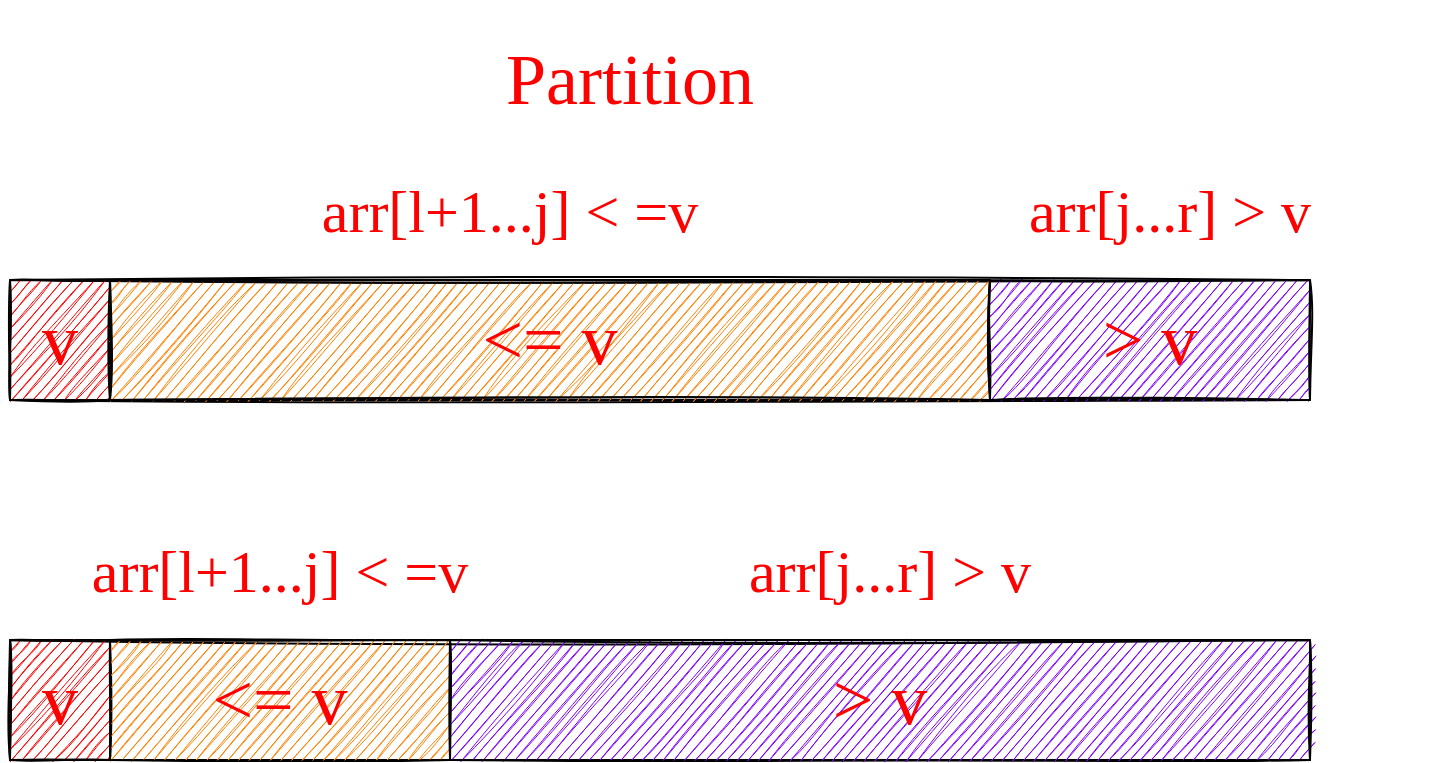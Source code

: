 <mxfile version="14.8.0" type="github">
  <diagram id="mAe1eP35NKUFFE3V6qrp" name="Page-1">
    <mxGraphModel dx="1038" dy="491" grid="1" gridSize="10" guides="1" tooltips="1" connect="1" arrows="1" fold="1" page="1" pageScale="1" pageWidth="1169" pageHeight="827" math="0" shadow="0">
      <root>
        <mxCell id="0" />
        <mxCell id="1" parent="0" />
        <mxCell id="CoesgLs1GWu-mmhLXr6r-1" value="" style="rounded=0;whiteSpace=wrap;html=1;sketch=1;" parent="1" vertex="1">
          <mxGeometry x="190" y="290" width="650" height="60" as="geometry" />
        </mxCell>
        <mxCell id="CoesgLs1GWu-mmhLXr6r-3" value="Partition" style="text;html=1;strokeColor=none;fillColor=none;align=center;verticalAlign=middle;whiteSpace=wrap;rounded=0;sketch=1;fontFamily=中国式手写风;fontSize=36;fontColor=#FF0000;" parent="1" vertex="1">
          <mxGeometry x="400" y="150" width="200" height="80" as="geometry" />
        </mxCell>
        <mxCell id="CoesgLs1GWu-mmhLXr6r-4" value="v" style="rounded=0;whiteSpace=wrap;html=1;sketch=1;fontFamily=中国式手写风;fontSize=36;fontColor=#FF0000;fillColor=#FF0000;" parent="1" vertex="1">
          <mxGeometry x="190" y="290" width="50" height="60" as="geometry" />
        </mxCell>
        <mxCell id="CoesgLs1GWu-mmhLXr6r-5" value="&amp;lt;= v" style="rounded=0;whiteSpace=wrap;html=1;sketch=1;fontFamily=中国式手写风;fontSize=36;fontColor=#FF0000;fillColor=#FF8000;" parent="1" vertex="1">
          <mxGeometry x="240" y="290" width="440" height="60" as="geometry" />
        </mxCell>
        <mxCell id="CoesgLs1GWu-mmhLXr6r-6" value="&amp;gt; v" style="rounded=0;whiteSpace=wrap;html=1;sketch=1;fontFamily=中国式手写风;fontSize=36;fontColor=#FF0000;fillColor=#7F00FF;" parent="1" vertex="1">
          <mxGeometry x="680" y="290" width="160" height="60" as="geometry" />
        </mxCell>
        <mxCell id="CoesgLs1GWu-mmhLXr6r-7" value="arr[l+1...j] &amp;lt; =v" style="text;html=1;strokeColor=none;fillColor=none;align=center;verticalAlign=middle;whiteSpace=wrap;rounded=0;sketch=1;fontFamily=中国式手写风;fontSize=30;fontColor=#FF0000;" parent="1" vertex="1">
          <mxGeometry x="300" y="220" width="280" height="70" as="geometry" />
        </mxCell>
        <mxCell id="CoesgLs1GWu-mmhLXr6r-8" value="arr[j...r] &amp;gt; v" style="text;html=1;strokeColor=none;fillColor=none;align=center;verticalAlign=middle;whiteSpace=wrap;rounded=0;sketch=1;fontFamily=中国式手写风;fontSize=30;fontColor=#FF0000;" parent="1" vertex="1">
          <mxGeometry x="630" y="220" width="280" height="70" as="geometry" />
        </mxCell>
        <mxCell id="CoesgLs1GWu-mmhLXr6r-9" value="" style="rounded=0;whiteSpace=wrap;html=1;sketch=1;" parent="1" vertex="1">
          <mxGeometry x="190" y="470" width="650" height="60" as="geometry" />
        </mxCell>
        <mxCell id="CoesgLs1GWu-mmhLXr6r-10" value="v" style="rounded=0;whiteSpace=wrap;html=1;sketch=1;fontFamily=中国式手写风;fontSize=36;fontColor=#FF0000;fillColor=#FF0000;" parent="1" vertex="1">
          <mxGeometry x="190" y="470" width="50" height="60" as="geometry" />
        </mxCell>
        <mxCell id="CoesgLs1GWu-mmhLXr6r-11" value="&amp;lt;= v" style="rounded=0;whiteSpace=wrap;html=1;sketch=1;fontFamily=中国式手写风;fontSize=36;fontColor=#FF0000;fillColor=#FF8000;" parent="1" vertex="1">
          <mxGeometry x="240" y="470" width="170" height="60" as="geometry" />
        </mxCell>
        <mxCell id="CoesgLs1GWu-mmhLXr6r-12" value="&amp;gt; v" style="rounded=0;whiteSpace=wrap;html=1;sketch=1;fontFamily=中国式手写风;fontSize=36;fontColor=#FF0000;fillColor=#7F00FF;" parent="1" vertex="1">
          <mxGeometry x="410" y="470" width="430" height="60" as="geometry" />
        </mxCell>
        <mxCell id="CoesgLs1GWu-mmhLXr6r-13" value="arr[l+1...j] &amp;lt; =v" style="text;html=1;strokeColor=none;fillColor=none;align=center;verticalAlign=middle;whiteSpace=wrap;rounded=0;sketch=1;fontFamily=中国式手写风;fontSize=30;fontColor=#FF0000;" parent="1" vertex="1">
          <mxGeometry x="185" y="400" width="280" height="70" as="geometry" />
        </mxCell>
        <mxCell id="CoesgLs1GWu-mmhLXr6r-14" value="arr[j...r] &amp;gt; v" style="text;html=1;strokeColor=none;fillColor=none;align=center;verticalAlign=middle;whiteSpace=wrap;rounded=0;sketch=1;fontFamily=中国式手写风;fontSize=30;fontColor=#FF0000;" parent="1" vertex="1">
          <mxGeometry x="490" y="400" width="280" height="70" as="geometry" />
        </mxCell>
      </root>
    </mxGraphModel>
  </diagram>
</mxfile>
